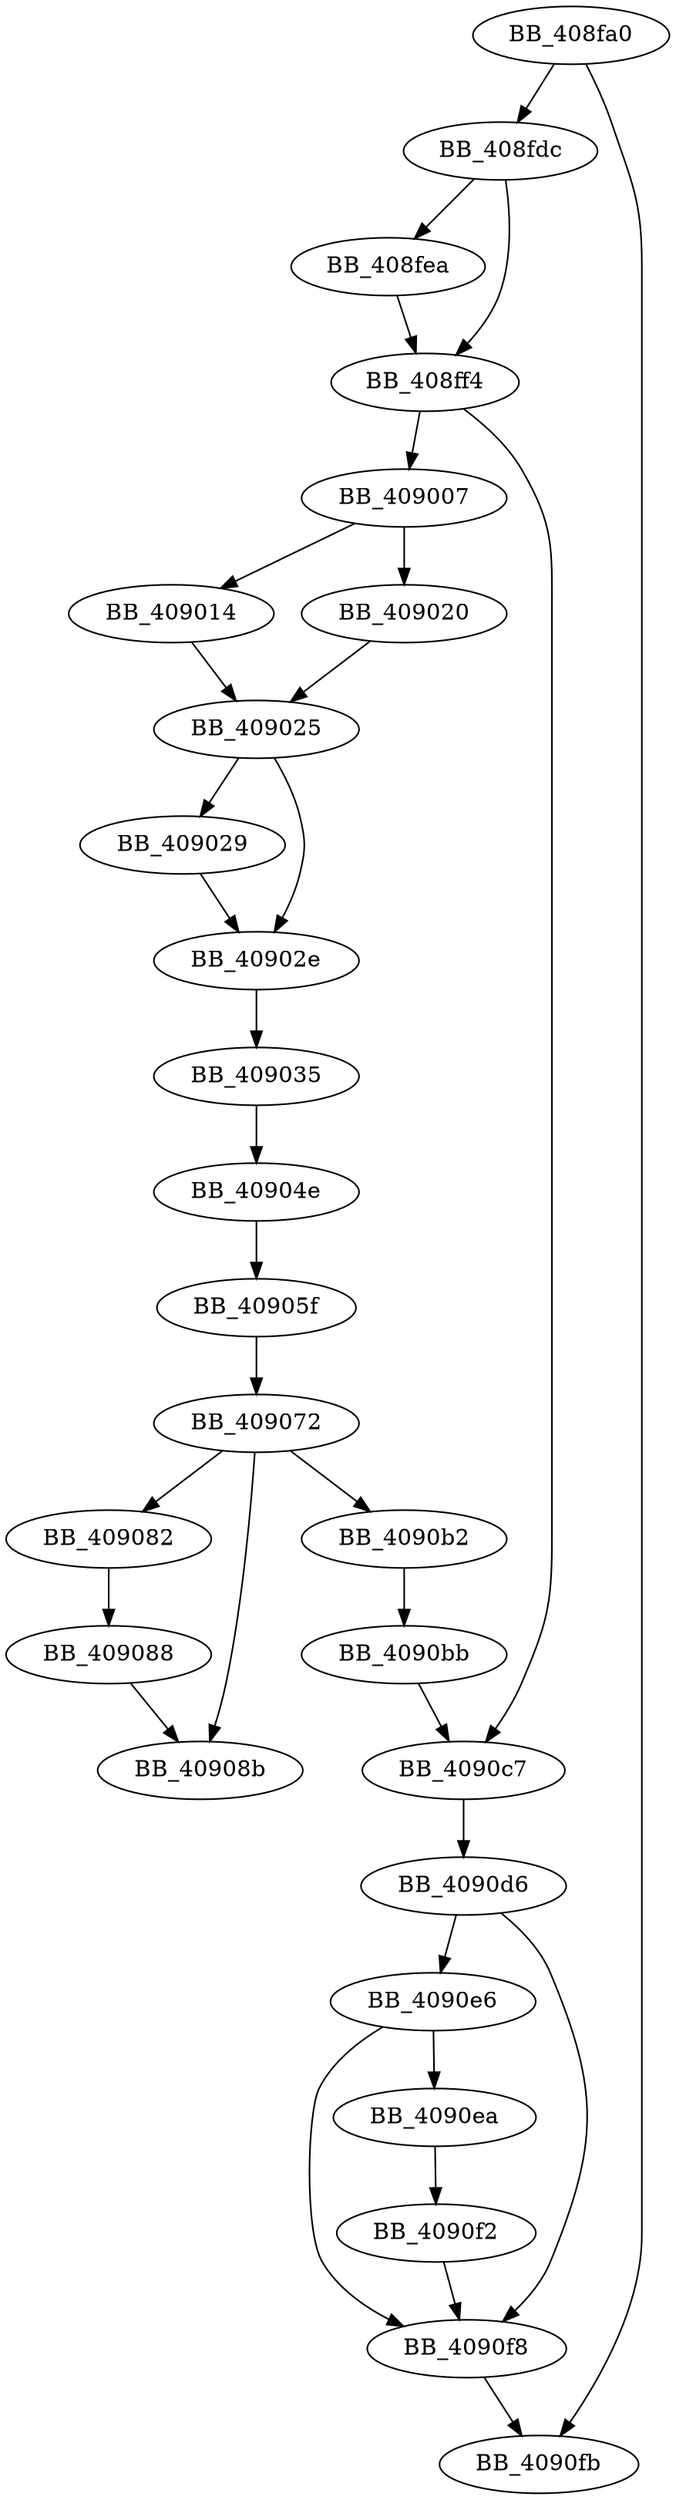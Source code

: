 DiGraph sub_408FA0{
BB_408fa0->BB_408fdc
BB_408fa0->BB_4090fb
BB_408fdc->BB_408fea
BB_408fdc->BB_408ff4
BB_408fea->BB_408ff4
BB_408ff4->BB_409007
BB_408ff4->BB_4090c7
BB_409007->BB_409014
BB_409007->BB_409020
BB_409014->BB_409025
BB_409020->BB_409025
BB_409025->BB_409029
BB_409025->BB_40902e
BB_409029->BB_40902e
BB_40902e->BB_409035
BB_409035->BB_40904e
BB_40904e->BB_40905f
BB_40905f->BB_409072
BB_409072->BB_409082
BB_409072->BB_40908b
BB_409072->BB_4090b2
BB_409082->BB_409088
BB_409088->BB_40908b
BB_4090b2->BB_4090bb
BB_4090bb->BB_4090c7
BB_4090c7->BB_4090d6
BB_4090d6->BB_4090e6
BB_4090d6->BB_4090f8
BB_4090e6->BB_4090ea
BB_4090e6->BB_4090f8
BB_4090ea->BB_4090f2
BB_4090f2->BB_4090f8
BB_4090f8->BB_4090fb
}
